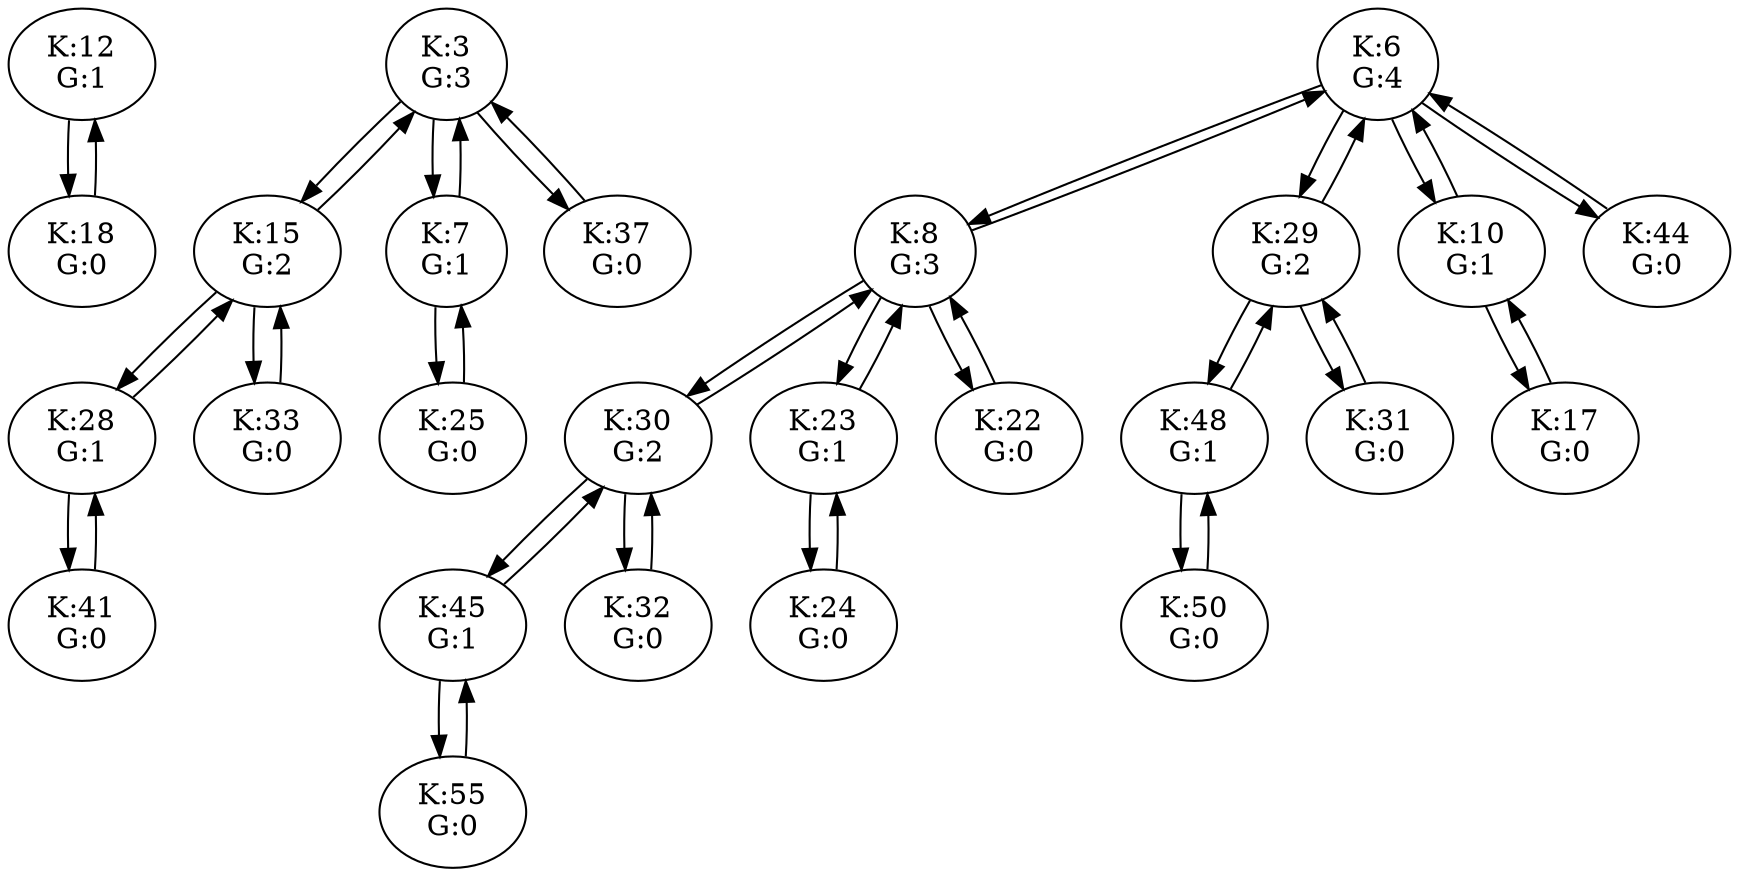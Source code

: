 digraph theGraph{
	node12[ label = "K:12\nG:1"];
	node18[ label = "K:18\nG:0"];
	node3[ label = "K:3\nG:3"];
	node15[ label = "K:15\nG:2"];
	node6[ label = "K:6\nG:4"];
	node28[ label = "K:28\nG:1"];
	node7[ label = "K:7\nG:1"];
	node8[ label = "K:8\nG:3"];
	node41[ label = "K:41\nG:0"];
	node33[ label = "K:33\nG:0"];
	node25[ label = "K:25\nG:0"];
	node37[ label = "K:37\nG:0"];
	node30[ label = "K:30\nG:2"];
	node29[ label = "K:29\nG:2"];
	node45[ label = "K:45\nG:1"];
	node23[ label = "K:23\nG:1"];
	node48[ label = "K:48\nG:1"];
	node10[ label = "K:10\nG:1"];
	node55[ label = "K:55\nG:0"];
	node32[ label = "K:32\nG:0"];
	node24[ label = "K:24\nG:0"];
	node22[ label = "K:22\nG:0"];
	node50[ label = "K:50\nG:0"];
	node31[ label = "K:31\nG:0"];
	node17[ label = "K:17\nG:0"];
	node44[ label = "K:44\nG:0"];
	node12->node18
	node18->node12
	node3->node15
	node15->node3
	node3->node7
	node7->node3
	node3->node37
	node37->node3
	node15->node28
	node28->node15
	node15->node33
	node33->node15
	node6->node8
	node8->node6
	node6->node29
	node29->node6
	node6->node10
	node10->node6
	node6->node44
	node44->node6
	node28->node41
	node41->node28
	node7->node25
	node25->node7
	node8->node30
	node30->node8
	node8->node23
	node23->node8
	node8->node22
	node22->node8
	node30->node45
	node45->node30
	node30->node32
	node32->node30
	node29->node48
	node48->node29
	node29->node31
	node31->node29
	node45->node55
	node55->node45
	node23->node24
	node24->node23
	node48->node50
	node50->node48
	node10->node17
	node17->node10
}
